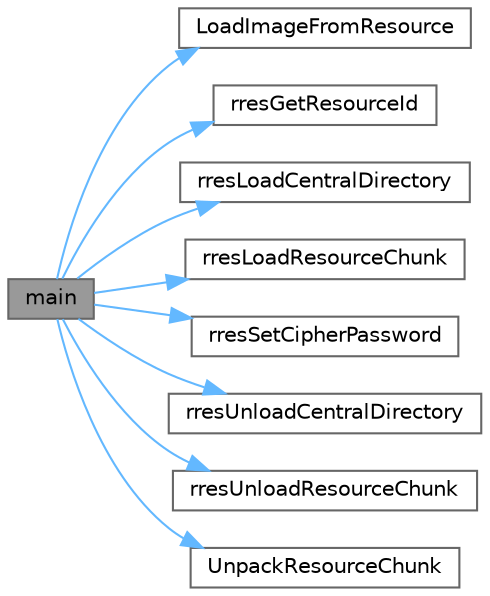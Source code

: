 digraph "main"
{
 // LATEX_PDF_SIZE
  bgcolor="transparent";
  edge [fontname=Helvetica,fontsize=10,labelfontname=Helvetica,labelfontsize=10];
  node [fontname=Helvetica,fontsize=10,shape=box,height=0.2,width=0.4];
  rankdir="LR";
  Node1 [id="Node000001",label="main",height=0.2,width=0.4,color="gray40", fillcolor="grey60", style="filled", fontcolor="black",tooltip=" "];
  Node1 -> Node2 [id="edge1_Node000001_Node000002",color="steelblue1",style="solid",tooltip=" "];
  Node2 [id="Node000002",label="LoadImageFromResource",height=0.2,width=0.4,color="grey40", fillcolor="white", style="filled",URL="$rres-raylib_8h.html#aa89d9d491b32d8e6e68a0dff7b78ff83",tooltip=" "];
  Node1 -> Node3 [id="edge2_Node000001_Node000003",color="steelblue1",style="solid",tooltip=" "];
  Node3 [id="Node000003",label="rresGetResourceId",height=0.2,width=0.4,color="grey40", fillcolor="white", style="filled",URL="$rres_8h.html#a261b33a96daa6e1d515c98cec5e6f2e9",tooltip=" "];
  Node1 -> Node4 [id="edge3_Node000001_Node000004",color="steelblue1",style="solid",tooltip=" "];
  Node4 [id="Node000004",label="rresLoadCentralDirectory",height=0.2,width=0.4,color="grey40", fillcolor="white", style="filled",URL="$rres_8h.html#aab8a5bd157abed0e632c069b55c9b363",tooltip=" "];
  Node1 -> Node5 [id="edge4_Node000001_Node000005",color="steelblue1",style="solid",tooltip=" "];
  Node5 [id="Node000005",label="rresLoadResourceChunk",height=0.2,width=0.4,color="grey40", fillcolor="white", style="filled",URL="$rres_8h.html#a76ed01b524a3bf39bed6eff10f75d5f3",tooltip=" "];
  Node1 -> Node6 [id="edge5_Node000001_Node000006",color="steelblue1",style="solid",tooltip=" "];
  Node6 [id="Node000006",label="rresSetCipherPassword",height=0.2,width=0.4,color="grey40", fillcolor="white", style="filled",URL="$rres_8h.html#ab48b6ff2c7fdd687d6b491e8b6e19a40",tooltip=" "];
  Node1 -> Node7 [id="edge6_Node000001_Node000007",color="steelblue1",style="solid",tooltip=" "];
  Node7 [id="Node000007",label="rresUnloadCentralDirectory",height=0.2,width=0.4,color="grey40", fillcolor="white", style="filled",URL="$rres_8h.html#a83bcef8f32c23bd6271326e7076ce39e",tooltip=" "];
  Node1 -> Node8 [id="edge7_Node000001_Node000008",color="steelblue1",style="solid",tooltip=" "];
  Node8 [id="Node000008",label="rresUnloadResourceChunk",height=0.2,width=0.4,color="grey40", fillcolor="white", style="filled",URL="$rres_8h.html#af4543cc794c861ed4f8769d8a9118fce",tooltip=" "];
  Node1 -> Node9 [id="edge8_Node000001_Node000009",color="steelblue1",style="solid",tooltip=" "];
  Node9 [id="Node000009",label="UnpackResourceChunk",height=0.2,width=0.4,color="grey40", fillcolor="white", style="filled",URL="$rres-raylib_8h.html#a01bd7c5d33d2f448ca7ddbe244657869",tooltip=" "];
}
